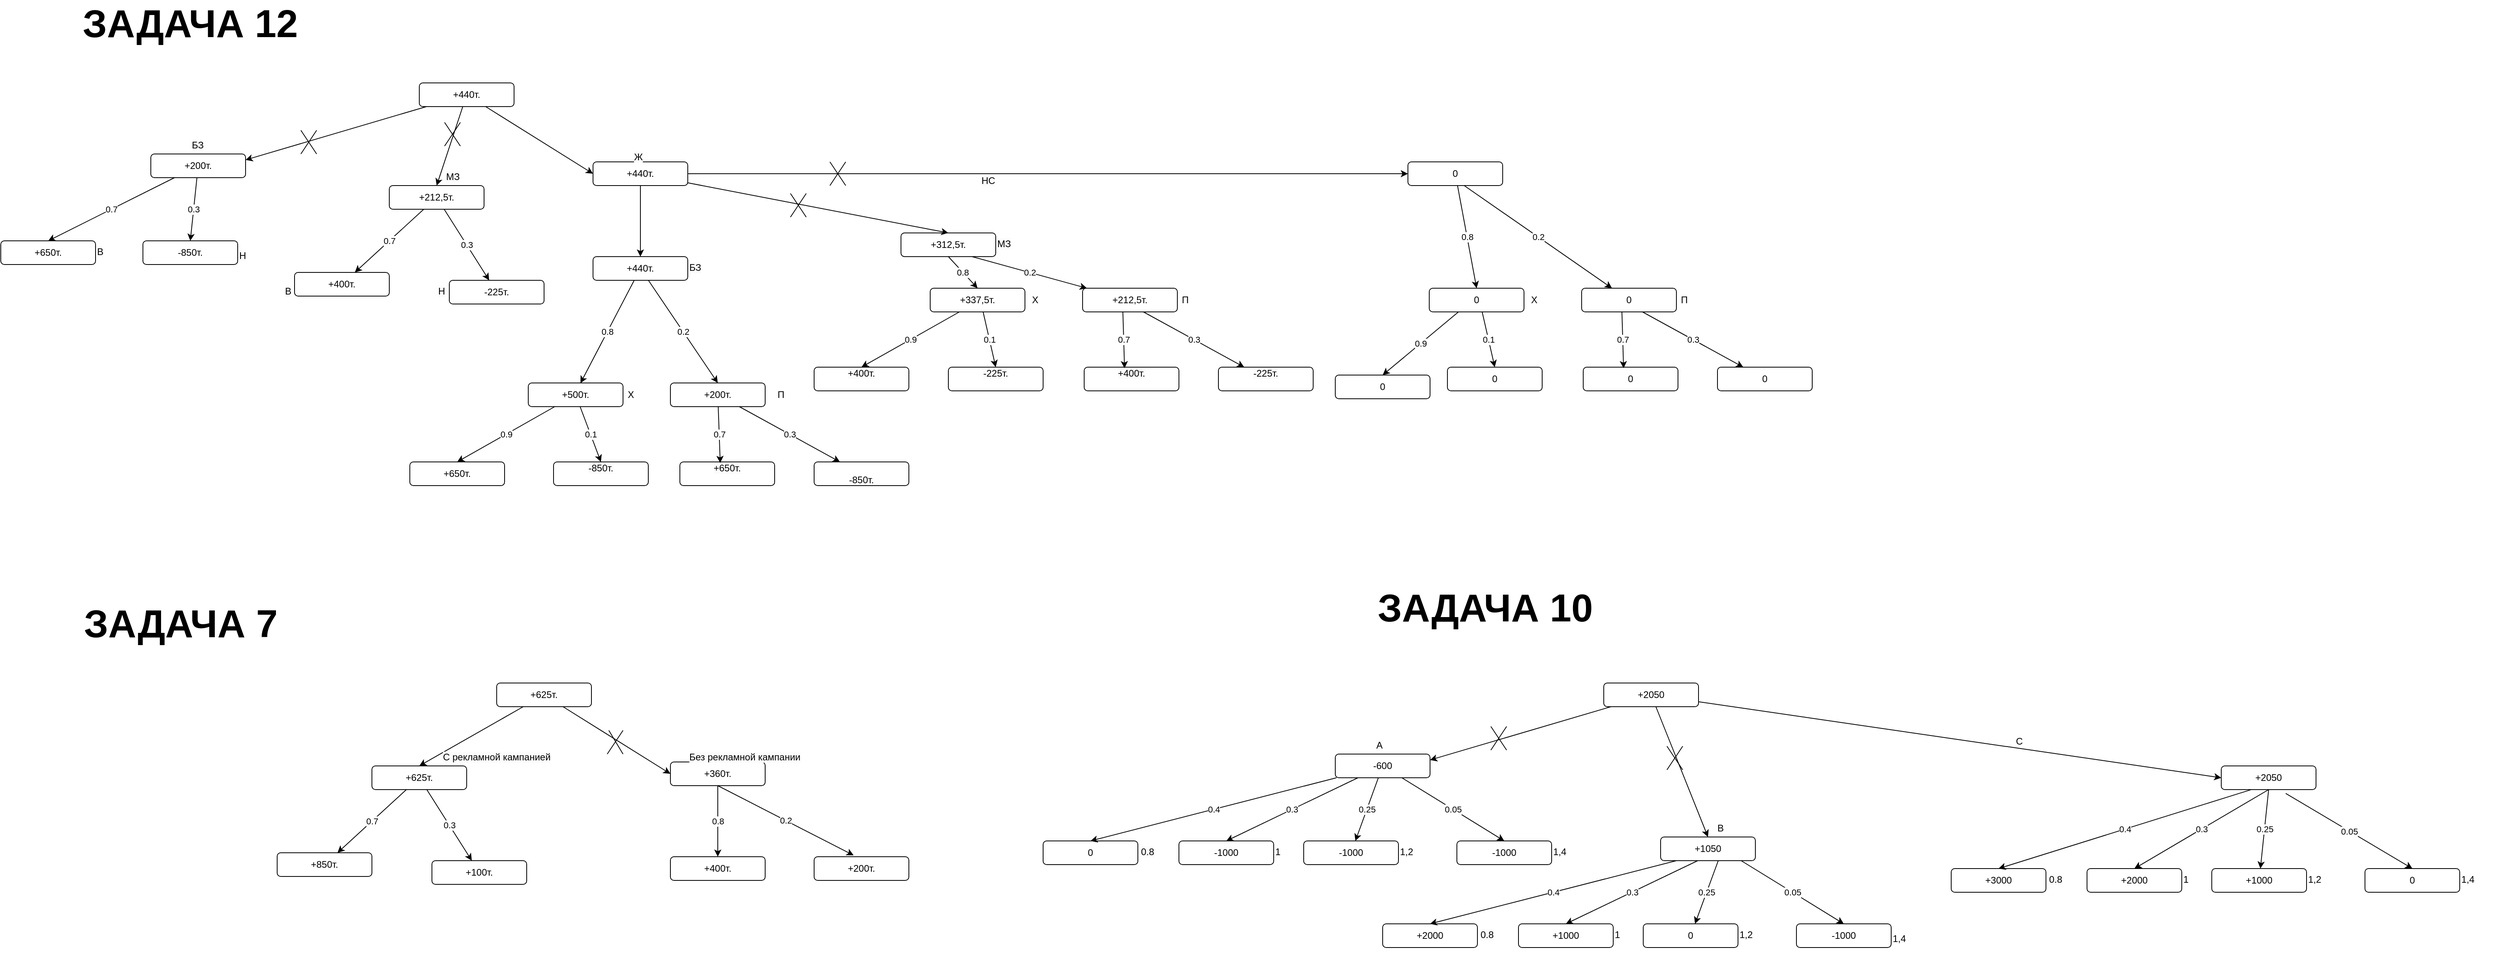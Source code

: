 <mxfile version="24.8.4">
  <diagram name="Страница — 1" id="iymKE9z70UXbI1R7crRA">
    <mxGraphModel dx="2705" dy="2181" grid="1" gridSize="10" guides="1" tooltips="1" connect="1" arrows="1" fold="1" page="1" pageScale="1" pageWidth="827" pageHeight="1169" math="0" shadow="0">
      <root>
        <mxCell id="0" />
        <mxCell id="1" parent="0" />
        <mxCell id="lTSrIKpxtuVZewpTDpz--14" style="rounded=0;orthogonalLoop=1;jettySize=auto;html=1;entryX=1;entryY=0.25;entryDx=0;entryDy=0;" edge="1" parent="1" source="lTSrIKpxtuVZewpTDpz--1" target="lTSrIKpxtuVZewpTDpz--6">
          <mxGeometry relative="1" as="geometry" />
        </mxCell>
        <mxCell id="lTSrIKpxtuVZewpTDpz--15" style="rounded=0;orthogonalLoop=1;jettySize=auto;html=1;entryX=0.5;entryY=0;entryDx=0;entryDy=0;" edge="1" parent="1" source="lTSrIKpxtuVZewpTDpz--1" target="lTSrIKpxtuVZewpTDpz--11">
          <mxGeometry relative="1" as="geometry" />
        </mxCell>
        <mxCell id="lTSrIKpxtuVZewpTDpz--16" style="rounded=0;orthogonalLoop=1;jettySize=auto;html=1;entryX=0;entryY=0.5;entryDx=0;entryDy=0;" edge="1" parent="1" source="lTSrIKpxtuVZewpTDpz--1" target="lTSrIKpxtuVZewpTDpz--10">
          <mxGeometry relative="1" as="geometry" />
        </mxCell>
        <mxCell id="lTSrIKpxtuVZewpTDpz--1" value="+440т." style="rounded=1;whiteSpace=wrap;html=1;" vertex="1" parent="1">
          <mxGeometry x="340" y="60" width="120" height="30" as="geometry" />
        </mxCell>
        <mxCell id="lTSrIKpxtuVZewpTDpz--4" value="+650т." style="rounded=1;whiteSpace=wrap;html=1;" vertex="1" parent="1">
          <mxGeometry x="-190" y="260" width="120" height="30" as="geometry" />
        </mxCell>
        <mxCell id="lTSrIKpxtuVZewpTDpz--5" value="+650т." style="rounded=1;whiteSpace=wrap;html=1;" vertex="1" parent="1">
          <mxGeometry x="328" y="540" width="120" height="30" as="geometry" />
        </mxCell>
        <mxCell id="lTSrIKpxtuVZewpTDpz--18" value="0.7" style="rounded=0;orthogonalLoop=1;jettySize=auto;html=1;entryX=0.5;entryY=0;entryDx=0;entryDy=0;" edge="1" parent="1" source="lTSrIKpxtuVZewpTDpz--6" target="lTSrIKpxtuVZewpTDpz--4">
          <mxGeometry relative="1" as="geometry" />
        </mxCell>
        <mxCell id="lTSrIKpxtuVZewpTDpz--20" value="0.3" style="rounded=0;orthogonalLoop=1;jettySize=auto;html=1;entryX=0.5;entryY=0;entryDx=0;entryDy=0;" edge="1" parent="1" source="lTSrIKpxtuVZewpTDpz--6" target="lTSrIKpxtuVZewpTDpz--21">
          <mxGeometry relative="1" as="geometry">
            <mxPoint x="120" y="250" as="targetPoint" />
          </mxGeometry>
        </mxCell>
        <mxCell id="lTSrIKpxtuVZewpTDpz--6" value="+200т." style="rounded=1;whiteSpace=wrap;html=1;" vertex="1" parent="1">
          <mxGeometry y="150" width="120" height="30" as="geometry" />
        </mxCell>
        <mxCell id="lTSrIKpxtuVZewpTDpz--7" value="+400т." style="rounded=1;whiteSpace=wrap;html=1;" vertex="1" parent="1">
          <mxGeometry x="182" y="300" width="120" height="30" as="geometry" />
        </mxCell>
        <mxCell id="lTSrIKpxtuVZewpTDpz--45" value="0.8" style="rounded=0;orthogonalLoop=1;jettySize=auto;html=1;entryX=0.5;entryY=0;entryDx=0;entryDy=0;exitX=0.5;exitY=1;exitDx=0;exitDy=0;" edge="1" parent="1" source="lTSrIKpxtuVZewpTDpz--8" target="lTSrIKpxtuVZewpTDpz--44">
          <mxGeometry relative="1" as="geometry" />
        </mxCell>
        <mxCell id="lTSrIKpxtuVZewpTDpz--46" value="0.2" style="rounded=0;orthogonalLoop=1;jettySize=auto;html=1;exitX=0.75;exitY=1;exitDx=0;exitDy=0;" edge="1" parent="1" source="lTSrIKpxtuVZewpTDpz--8" target="lTSrIKpxtuVZewpTDpz--43">
          <mxGeometry relative="1" as="geometry" />
        </mxCell>
        <mxCell id="lTSrIKpxtuVZewpTDpz--8" value="+312,5т." style="rounded=1;whiteSpace=wrap;html=1;" vertex="1" parent="1">
          <mxGeometry x="950" y="250" width="120" height="30" as="geometry" />
        </mxCell>
        <mxCell id="lTSrIKpxtuVZewpTDpz--9" value="0" style="rounded=1;whiteSpace=wrap;html=1;" vertex="1" parent="1">
          <mxGeometry x="1592" y="160" width="120" height="30" as="geometry" />
        </mxCell>
        <mxCell id="lTSrIKpxtuVZewpTDpz--25" style="rounded=0;orthogonalLoop=1;jettySize=auto;html=1;entryX=0.5;entryY=0;entryDx=0;entryDy=0;" edge="1" parent="1" source="lTSrIKpxtuVZewpTDpz--10" target="lTSrIKpxtuVZewpTDpz--12">
          <mxGeometry relative="1" as="geometry" />
        </mxCell>
        <mxCell id="lTSrIKpxtuVZewpTDpz--26" style="rounded=0;orthogonalLoop=1;jettySize=auto;html=1;entryX=0.5;entryY=0;entryDx=0;entryDy=0;" edge="1" parent="1" source="lTSrIKpxtuVZewpTDpz--10" target="lTSrIKpxtuVZewpTDpz--8">
          <mxGeometry relative="1" as="geometry" />
        </mxCell>
        <mxCell id="lTSrIKpxtuVZewpTDpz--51" style="rounded=0;orthogonalLoop=1;jettySize=auto;html=1;entryX=0;entryY=0.5;entryDx=0;entryDy=0;" edge="1" parent="1" source="lTSrIKpxtuVZewpTDpz--10" target="lTSrIKpxtuVZewpTDpz--9">
          <mxGeometry relative="1" as="geometry" />
        </mxCell>
        <mxCell id="lTSrIKpxtuVZewpTDpz--10" value="+440т." style="rounded=1;whiteSpace=wrap;html=1;" vertex="1" parent="1">
          <mxGeometry x="560" y="160" width="120" height="30" as="geometry" />
        </mxCell>
        <mxCell id="lTSrIKpxtuVZewpTDpz--22" value="0.7" style="rounded=0;orthogonalLoop=1;jettySize=auto;html=1;" edge="1" parent="1" source="lTSrIKpxtuVZewpTDpz--11" target="lTSrIKpxtuVZewpTDpz--7">
          <mxGeometry relative="1" as="geometry" />
        </mxCell>
        <mxCell id="lTSrIKpxtuVZewpTDpz--24" value="0.3" style="rounded=0;orthogonalLoop=1;jettySize=auto;html=1;" edge="1" parent="1" source="lTSrIKpxtuVZewpTDpz--11" target="lTSrIKpxtuVZewpTDpz--23">
          <mxGeometry relative="1" as="geometry" />
        </mxCell>
        <mxCell id="lTSrIKpxtuVZewpTDpz--11" value="+212,5т." style="rounded=1;whiteSpace=wrap;html=1;" vertex="1" parent="1">
          <mxGeometry x="302" y="190" width="120" height="30" as="geometry" />
        </mxCell>
        <mxCell id="lTSrIKpxtuVZewpTDpz--42" value="0.2" style="rounded=0;orthogonalLoop=1;jettySize=auto;html=1;entryX=0.5;entryY=0;entryDx=0;entryDy=0;" edge="1" parent="1" source="lTSrIKpxtuVZewpTDpz--12" target="lTSrIKpxtuVZewpTDpz--39">
          <mxGeometry relative="1" as="geometry" />
        </mxCell>
        <mxCell id="lTSrIKpxtuVZewpTDpz--12" value="+440т." style="rounded=1;whiteSpace=wrap;html=1;" vertex="1" parent="1">
          <mxGeometry x="560" y="280" width="120" height="30" as="geometry" />
        </mxCell>
        <mxCell id="lTSrIKpxtuVZewpTDpz--21" value="-850т." style="rounded=1;whiteSpace=wrap;html=1;" vertex="1" parent="1">
          <mxGeometry x="-10" y="260" width="120" height="30" as="geometry" />
        </mxCell>
        <mxCell id="lTSrIKpxtuVZewpTDpz--23" value="-225т." style="rounded=1;whiteSpace=wrap;html=1;" vertex="1" parent="1">
          <mxGeometry x="378" y="310" width="120" height="30" as="geometry" />
        </mxCell>
        <mxCell id="lTSrIKpxtuVZewpTDpz--28" value="&lt;span style=&quot;color: rgb(0, 0, 0); font-family: Helvetica; font-size: 12px; font-style: normal; font-variant-ligatures: normal; font-variant-caps: normal; font-weight: 400; letter-spacing: normal; orphans: 2; text-align: center; text-indent: 0px; text-transform: none; widows: 2; word-spacing: 0px; -webkit-text-stroke-width: 0px; white-space: normal; background-color: rgb(251, 251, 251); text-decoration-thickness: initial; text-decoration-style: initial; text-decoration-color: initial; display: inline !important; float: none;&quot;&gt;БЗ&lt;/span&gt;" style="text;whiteSpace=wrap;html=1;" vertex="1" parent="1">
          <mxGeometry x="680" y="280" width="50" height="30" as="geometry" />
        </mxCell>
        <mxCell id="lTSrIKpxtuVZewpTDpz--29" value="&lt;span style=&quot;color: rgb(0, 0, 0); font-family: Helvetica; font-size: 12px; font-style: normal; font-variant-ligatures: normal; font-variant-caps: normal; font-weight: 400; letter-spacing: normal; orphans: 2; text-align: center; text-indent: 0px; text-transform: none; widows: 2; word-spacing: 0px; -webkit-text-stroke-width: 0px; white-space: normal; background-color: rgb(251, 251, 251); text-decoration-thickness: initial; text-decoration-style: initial; text-decoration-color: initial; display: inline !important; float: none;&quot;&gt;МЗ&lt;/span&gt;" style="text;whiteSpace=wrap;html=1;" vertex="1" parent="1">
          <mxGeometry x="1070" y="250" width="50" height="40" as="geometry" />
        </mxCell>
        <mxCell id="lTSrIKpxtuVZewpTDpz--30" value="&lt;span style=&quot;color: rgb(0, 0, 0); font-family: Helvetica; font-size: 12px; font-style: normal; font-variant-ligatures: normal; font-variant-caps: normal; font-weight: 400; letter-spacing: normal; orphans: 2; text-align: center; text-indent: 0px; text-transform: none; widows: 2; word-spacing: 0px; -webkit-text-stroke-width: 0px; white-space: normal; background-color: rgb(251, 251, 251); text-decoration-thickness: initial; text-decoration-style: initial; text-decoration-color: initial; display: inline !important; float: none;&quot;&gt;НС&lt;/span&gt;" style="text;whiteSpace=wrap;html=1;" vertex="1" parent="1">
          <mxGeometry x="1050" y="170" width="50" height="40" as="geometry" />
        </mxCell>
        <mxCell id="lTSrIKpxtuVZewpTDpz--31" value="&lt;span style=&quot;color: rgb(0, 0, 0); font-family: Helvetica; font-size: 12px; font-style: normal; font-variant-ligatures: normal; font-variant-caps: normal; font-weight: 400; letter-spacing: normal; orphans: 2; text-align: center; text-indent: 0px; text-transform: none; widows: 2; word-spacing: 0px; -webkit-text-stroke-width: 0px; white-space: normal; background-color: rgb(251, 251, 251); text-decoration-thickness: initial; text-decoration-style: initial; text-decoration-color: initial; display: inline !important; float: none;&quot;&gt;Ж&lt;/span&gt;" style="text;whiteSpace=wrap;html=1;" vertex="1" parent="1">
          <mxGeometry x="610" y="140" width="40" height="20" as="geometry" />
        </mxCell>
        <mxCell id="lTSrIKpxtuVZewpTDpz--32" value="&lt;span style=&quot;color: rgb(0, 0, 0); font-family: Helvetica; font-size: 12px; font-style: normal; font-variant-ligatures: normal; font-variant-caps: normal; font-weight: 400; letter-spacing: normal; orphans: 2; text-align: center; text-indent: 0px; text-transform: none; widows: 2; word-spacing: 0px; -webkit-text-stroke-width: 0px; white-space: normal; background-color: rgb(251, 251, 251); text-decoration-thickness: initial; text-decoration-style: initial; text-decoration-color: initial; display: inline !important; float: none;&quot;&gt;МЗ&lt;/span&gt;" style="text;whiteSpace=wrap;html=1;" vertex="1" parent="1">
          <mxGeometry x="372" y="165" width="50" height="25" as="geometry" />
        </mxCell>
        <mxCell id="lTSrIKpxtuVZewpTDpz--33" value="&lt;span style=&quot;color: rgb(0, 0, 0); font-family: Helvetica; font-size: 12px; font-style: normal; font-variant-ligatures: normal; font-variant-caps: normal; font-weight: 400; letter-spacing: normal; orphans: 2; text-align: center; text-indent: 0px; text-transform: none; widows: 2; word-spacing: 0px; -webkit-text-stroke-width: 0px; white-space: normal; background-color: rgb(251, 251, 251); text-decoration-thickness: initial; text-decoration-style: initial; text-decoration-color: initial; display: inline !important; float: none;&quot;&gt;БЗ&lt;/span&gt;" style="text;whiteSpace=wrap;html=1;" vertex="1" parent="1">
          <mxGeometry x="50" y="125" width="50" height="25" as="geometry" />
        </mxCell>
        <mxCell id="lTSrIKpxtuVZewpTDpz--34" value="&lt;span style=&quot;color: rgb(0, 0, 0); font-family: Helvetica; font-size: 12px; font-style: normal; font-variant-ligatures: normal; font-variant-caps: normal; font-weight: 400; letter-spacing: normal; orphans: 2; text-align: center; text-indent: 0px; text-transform: none; widows: 2; word-spacing: 0px; -webkit-text-stroke-width: 0px; white-space: normal; background-color: rgb(251, 251, 251); text-decoration-thickness: initial; text-decoration-style: initial; text-decoration-color: initial; display: inline !important; float: none;&quot;&gt;В&lt;/span&gt;" style="text;whiteSpace=wrap;html=1;" vertex="1" parent="1">
          <mxGeometry x="-70" y="260" width="40" height="40" as="geometry" />
        </mxCell>
        <mxCell id="lTSrIKpxtuVZewpTDpz--35" value="&lt;span style=&quot;color: rgb(0, 0, 0); font-family: Helvetica; font-size: 12px; font-style: normal; font-variant-ligatures: normal; font-variant-caps: normal; font-weight: 400; letter-spacing: normal; orphans: 2; text-align: center; text-indent: 0px; text-transform: none; widows: 2; word-spacing: 0px; -webkit-text-stroke-width: 0px; white-space: normal; background-color: rgb(251, 251, 251); text-decoration-thickness: initial; text-decoration-style: initial; text-decoration-color: initial; display: inline !important; float: none;&quot;&gt;Н&lt;/span&gt;" style="text;whiteSpace=wrap;html=1;" vertex="1" parent="1">
          <mxGeometry x="110" y="265" width="40" height="30" as="geometry" />
        </mxCell>
        <mxCell id="lTSrIKpxtuVZewpTDpz--36" value="&lt;span style=&quot;color: rgb(0, 0, 0); font-family: Helvetica; font-size: 12px; font-style: normal; font-variant-ligatures: normal; font-variant-caps: normal; font-weight: 400; letter-spacing: normal; orphans: 2; text-align: center; text-indent: 0px; text-transform: none; widows: 2; word-spacing: 0px; -webkit-text-stroke-width: 0px; white-space: normal; background-color: rgb(251, 251, 251); text-decoration-thickness: initial; text-decoration-style: initial; text-decoration-color: initial; display: inline !important; float: none;&quot;&gt;В&lt;/span&gt;" style="text;whiteSpace=wrap;html=1;" vertex="1" parent="1">
          <mxGeometry x="168" y="310" width="40" height="40" as="geometry" />
        </mxCell>
        <mxCell id="lTSrIKpxtuVZewpTDpz--37" value="&lt;span style=&quot;color: rgb(0, 0, 0); font-family: Helvetica; font-size: 12px; font-style: normal; font-variant-ligatures: normal; font-variant-caps: normal; font-weight: 400; letter-spacing: normal; orphans: 2; text-align: center; text-indent: 0px; text-transform: none; widows: 2; word-spacing: 0px; -webkit-text-stroke-width: 0px; white-space: normal; background-color: rgb(251, 251, 251); text-decoration-thickness: initial; text-decoration-style: initial; text-decoration-color: initial; display: inline !important; float: none;&quot;&gt;Н&lt;/span&gt;" style="text;whiteSpace=wrap;html=1;" vertex="1" parent="1">
          <mxGeometry x="362" y="310" width="40" height="40" as="geometry" />
        </mxCell>
        <mxCell id="lTSrIKpxtuVZewpTDpz--56" value="0.3" style="rounded=0;orthogonalLoop=1;jettySize=auto;html=1;" edge="1" parent="1" source="lTSrIKpxtuVZewpTDpz--39" target="lTSrIKpxtuVZewpTDpz--54">
          <mxGeometry relative="1" as="geometry" />
        </mxCell>
        <mxCell id="lTSrIKpxtuVZewpTDpz--39" value="+200т." style="rounded=1;whiteSpace=wrap;html=1;" vertex="1" parent="1">
          <mxGeometry x="658" y="440" width="120" height="30" as="geometry" />
        </mxCell>
        <mxCell id="lTSrIKpxtuVZewpTDpz--57" value="0.1" style="rounded=0;orthogonalLoop=1;jettySize=auto;html=1;entryX=0.5;entryY=0;entryDx=0;entryDy=0;" edge="1" parent="1" source="lTSrIKpxtuVZewpTDpz--40" target="lTSrIKpxtuVZewpTDpz--52">
          <mxGeometry relative="1" as="geometry" />
        </mxCell>
        <mxCell id="lTSrIKpxtuVZewpTDpz--58" value="0.9" style="rounded=0;orthogonalLoop=1;jettySize=auto;html=1;entryX=0.5;entryY=0;entryDx=0;entryDy=0;" edge="1" parent="1" source="lTSrIKpxtuVZewpTDpz--40" target="lTSrIKpxtuVZewpTDpz--5">
          <mxGeometry relative="1" as="geometry" />
        </mxCell>
        <mxCell id="lTSrIKpxtuVZewpTDpz--40" value="+500т." style="rounded=1;whiteSpace=wrap;html=1;" vertex="1" parent="1">
          <mxGeometry x="478" y="440" width="120" height="30" as="geometry" />
        </mxCell>
        <mxCell id="lTSrIKpxtuVZewpTDpz--41" value="0.8" style="rounded=0;orthogonalLoop=1;jettySize=auto;html=1;entryX=0.551;entryY=0.008;entryDx=0;entryDy=0;entryPerimeter=0;" edge="1" parent="1" source="lTSrIKpxtuVZewpTDpz--12" target="lTSrIKpxtuVZewpTDpz--40">
          <mxGeometry relative="1" as="geometry" />
        </mxCell>
        <mxCell id="lTSrIKpxtuVZewpTDpz--43" value="+212,5т." style="rounded=1;whiteSpace=wrap;html=1;" vertex="1" parent="1">
          <mxGeometry x="1180" y="320" width="120" height="30" as="geometry" />
        </mxCell>
        <mxCell id="lTSrIKpxtuVZewpTDpz--44" value="+337,5т." style="rounded=1;whiteSpace=wrap;html=1;" vertex="1" parent="1">
          <mxGeometry x="987" y="320" width="120" height="30" as="geometry" />
        </mxCell>
        <mxCell id="lTSrIKpxtuVZewpTDpz--47" value="П" style="text;html=1;align=center;verticalAlign=middle;whiteSpace=wrap;rounded=0;" vertex="1" parent="1">
          <mxGeometry x="768" y="440" width="60" height="30" as="geometry" />
        </mxCell>
        <mxCell id="lTSrIKpxtuVZewpTDpz--48" value="Х" style="text;html=1;align=center;verticalAlign=middle;whiteSpace=wrap;rounded=0;" vertex="1" parent="1">
          <mxGeometry x="578" y="440" width="60" height="30" as="geometry" />
        </mxCell>
        <mxCell id="lTSrIKpxtuVZewpTDpz--49" value="П" style="text;html=1;align=center;verticalAlign=middle;whiteSpace=wrap;rounded=0;" vertex="1" parent="1">
          <mxGeometry x="1280" y="320" width="60" height="30" as="geometry" />
        </mxCell>
        <mxCell id="lTSrIKpxtuVZewpTDpz--50" value="Х" style="text;html=1;align=center;verticalAlign=middle;whiteSpace=wrap;rounded=0;" vertex="1" parent="1">
          <mxGeometry x="1090" y="320" width="60" height="30" as="geometry" />
        </mxCell>
        <mxCell id="lTSrIKpxtuVZewpTDpz--52" value="&#xa;&lt;span style=&quot;color: rgb(0, 0, 0); font-family: Helvetica; font-size: 12px; font-style: normal; font-variant-ligatures: normal; font-variant-caps: normal; font-weight: 400; letter-spacing: normal; orphans: 2; text-align: center; text-indent: 0px; text-transform: none; widows: 2; word-spacing: 0px; -webkit-text-stroke-width: 0px; white-space: normal; background-color: rgb(251, 251, 251); text-decoration-thickness: initial; text-decoration-style: initial; text-decoration-color: initial; display: inline !important; float: none;&quot;&gt;-850т.&lt;/span&gt;&#xa;&#xa;" style="rounded=1;whiteSpace=wrap;html=1;" vertex="1" parent="1">
          <mxGeometry x="510" y="540" width="120" height="30" as="geometry" />
        </mxCell>
        <mxCell id="lTSrIKpxtuVZewpTDpz--53" value="&#xa;&lt;span style=&quot;color: rgb(0, 0, 0); font-family: Helvetica; font-size: 12px; font-style: normal; font-variant-ligatures: normal; font-variant-caps: normal; font-weight: 400; letter-spacing: normal; orphans: 2; text-align: center; text-indent: 0px; text-transform: none; widows: 2; word-spacing: 0px; -webkit-text-stroke-width: 0px; white-space: normal; background-color: rgb(251, 251, 251); text-decoration-thickness: initial; text-decoration-style: initial; text-decoration-color: initial; display: inline !important; float: none;&quot;&gt;+650т.&lt;/span&gt;&#xa;&#xa;" style="rounded=1;whiteSpace=wrap;html=1;" vertex="1" parent="1">
          <mxGeometry x="670" y="540" width="120" height="30" as="geometry" />
        </mxCell>
        <mxCell id="lTSrIKpxtuVZewpTDpz--54" value="&lt;br&gt;-850т." style="rounded=1;whiteSpace=wrap;html=1;" vertex="1" parent="1">
          <mxGeometry x="840" y="540" width="120" height="30" as="geometry" />
        </mxCell>
        <mxCell id="lTSrIKpxtuVZewpTDpz--55" value="0.7" style="rounded=0;orthogonalLoop=1;jettySize=auto;html=1;entryX=0.426;entryY=0.045;entryDx=0;entryDy=0;entryPerimeter=0;" edge="1" parent="1" source="lTSrIKpxtuVZewpTDpz--39" target="lTSrIKpxtuVZewpTDpz--53">
          <mxGeometry relative="1" as="geometry" />
        </mxCell>
        <mxCell id="lTSrIKpxtuVZewpTDpz--60" value="&#xa;&lt;span style=&quot;color: rgb(0, 0, 0); font-family: Helvetica; font-size: 12px; font-style: normal; font-variant-ligatures: normal; font-variant-caps: normal; font-weight: 400; letter-spacing: normal; orphans: 2; text-align: center; text-indent: 0px; text-transform: none; widows: 2; word-spacing: 0px; -webkit-text-stroke-width: 0px; white-space: normal; background-color: rgb(251, 251, 251); text-decoration-thickness: initial; text-decoration-style: initial; text-decoration-color: initial; display: inline !important; float: none;&quot;&gt;+400т.&lt;/span&gt;&#xa;&#xa;" style="rounded=1;whiteSpace=wrap;html=1;" vertex="1" parent="1">
          <mxGeometry x="840" y="420" width="120" height="30" as="geometry" />
        </mxCell>
        <mxCell id="lTSrIKpxtuVZewpTDpz--61" value="0.3" style="rounded=0;orthogonalLoop=1;jettySize=auto;html=1;" edge="1" parent="1" target="lTSrIKpxtuVZewpTDpz--66">
          <mxGeometry relative="1" as="geometry">
            <mxPoint x="1257" y="350" as="sourcePoint" />
          </mxGeometry>
        </mxCell>
        <mxCell id="lTSrIKpxtuVZewpTDpz--62" value="0.1" style="rounded=0;orthogonalLoop=1;jettySize=auto;html=1;entryX=0.5;entryY=0;entryDx=0;entryDy=0;" edge="1" parent="1" target="lTSrIKpxtuVZewpTDpz--64">
          <mxGeometry relative="1" as="geometry">
            <mxPoint x="1054" y="350" as="sourcePoint" />
          </mxGeometry>
        </mxCell>
        <mxCell id="lTSrIKpxtuVZewpTDpz--63" value="0.9" style="rounded=0;orthogonalLoop=1;jettySize=auto;html=1;entryX=0.5;entryY=0;entryDx=0;entryDy=0;" edge="1" parent="1" target="lTSrIKpxtuVZewpTDpz--60">
          <mxGeometry relative="1" as="geometry">
            <mxPoint x="1024" y="350" as="sourcePoint" />
          </mxGeometry>
        </mxCell>
        <mxCell id="lTSrIKpxtuVZewpTDpz--64" value="&#xa;&lt;span style=&quot;color: rgb(0, 0, 0); font-family: Helvetica; font-size: 12px; font-style: normal; font-variant-ligatures: normal; font-variant-caps: normal; font-weight: 400; letter-spacing: normal; orphans: 2; text-align: center; text-indent: 0px; text-transform: none; widows: 2; word-spacing: 0px; -webkit-text-stroke-width: 0px; white-space: normal; background-color: rgb(251, 251, 251); text-decoration-thickness: initial; text-decoration-style: initial; text-decoration-color: initial; display: inline !important; float: none;&quot;&gt;-225т.&lt;/span&gt;&#xa;&#xa;" style="rounded=1;whiteSpace=wrap;html=1;" vertex="1" parent="1">
          <mxGeometry x="1010" y="420" width="120" height="30" as="geometry" />
        </mxCell>
        <mxCell id="lTSrIKpxtuVZewpTDpz--65" value="&#xa;&lt;span style=&quot;color: rgb(0, 0, 0); font-family: Helvetica; font-size: 12px; font-style: normal; font-variant-ligatures: normal; font-variant-caps: normal; font-weight: 400; letter-spacing: normal; orphans: 2; text-align: center; text-indent: 0px; text-transform: none; widows: 2; word-spacing: 0px; -webkit-text-stroke-width: 0px; white-space: normal; background-color: rgb(251, 251, 251); text-decoration-thickness: initial; text-decoration-style: initial; text-decoration-color: initial; display: inline !important; float: none;&quot;&gt;+400т.&lt;/span&gt;&#xa;&#xa;" style="rounded=1;whiteSpace=wrap;html=1;" vertex="1" parent="1">
          <mxGeometry x="1182" y="420" width="120" height="30" as="geometry" />
        </mxCell>
        <mxCell id="lTSrIKpxtuVZewpTDpz--66" value="&#xa;&lt;span style=&quot;color: rgb(0, 0, 0); font-family: Helvetica; font-size: 12px; font-style: normal; font-variant-ligatures: normal; font-variant-caps: normal; font-weight: 400; letter-spacing: normal; orphans: 2; text-align: center; text-indent: 0px; text-transform: none; widows: 2; word-spacing: 0px; -webkit-text-stroke-width: 0px; white-space: normal; background-color: rgb(251, 251, 251); text-decoration-thickness: initial; text-decoration-style: initial; text-decoration-color: initial; display: inline !important; float: none;&quot;&gt;-225т.&lt;/span&gt;&#xa;&#xa;" style="rounded=1;whiteSpace=wrap;html=1;" vertex="1" parent="1">
          <mxGeometry x="1352" y="420" width="120" height="30" as="geometry" />
        </mxCell>
        <mxCell id="lTSrIKpxtuVZewpTDpz--67" value="0.7" style="rounded=0;orthogonalLoop=1;jettySize=auto;html=1;entryX=0.426;entryY=0.045;entryDx=0;entryDy=0;entryPerimeter=0;" edge="1" parent="1" target="lTSrIKpxtuVZewpTDpz--65">
          <mxGeometry relative="1" as="geometry">
            <mxPoint x="1231" y="350" as="sourcePoint" />
          </mxGeometry>
        </mxCell>
        <mxCell id="lTSrIKpxtuVZewpTDpz--68" value="0.8" style="rounded=0;orthogonalLoop=1;jettySize=auto;html=1;entryX=0.5;entryY=0;entryDx=0;entryDy=0;" edge="1" parent="1" target="lTSrIKpxtuVZewpTDpz--71" source="lTSrIKpxtuVZewpTDpz--9">
          <mxGeometry relative="1" as="geometry">
            <mxPoint x="1642" y="280" as="sourcePoint" />
          </mxGeometry>
        </mxCell>
        <mxCell id="lTSrIKpxtuVZewpTDpz--69" value="0.2" style="rounded=0;orthogonalLoop=1;jettySize=auto;html=1;exitX=0.595;exitY=1.005;exitDx=0;exitDy=0;exitPerimeter=0;" edge="1" parent="1" target="lTSrIKpxtuVZewpTDpz--70" source="lTSrIKpxtuVZewpTDpz--9">
          <mxGeometry relative="1" as="geometry">
            <mxPoint x="1672" y="280" as="sourcePoint" />
          </mxGeometry>
        </mxCell>
        <mxCell id="lTSrIKpxtuVZewpTDpz--70" value="0" style="rounded=1;whiteSpace=wrap;html=1;" vertex="1" parent="1">
          <mxGeometry x="1812" y="320" width="120" height="30" as="geometry" />
        </mxCell>
        <mxCell id="lTSrIKpxtuVZewpTDpz--71" value="0" style="rounded=1;whiteSpace=wrap;html=1;" vertex="1" parent="1">
          <mxGeometry x="1619" y="320" width="120" height="30" as="geometry" />
        </mxCell>
        <mxCell id="lTSrIKpxtuVZewpTDpz--72" value="П" style="text;html=1;align=center;verticalAlign=middle;whiteSpace=wrap;rounded=0;" vertex="1" parent="1">
          <mxGeometry x="1912" y="320" width="60" height="30" as="geometry" />
        </mxCell>
        <mxCell id="lTSrIKpxtuVZewpTDpz--73" value="Х" style="text;html=1;align=center;verticalAlign=middle;whiteSpace=wrap;rounded=0;" vertex="1" parent="1">
          <mxGeometry x="1722" y="320" width="60" height="30" as="geometry" />
        </mxCell>
        <mxCell id="lTSrIKpxtuVZewpTDpz--74" value="0" style="rounded=1;whiteSpace=wrap;html=1;" vertex="1" parent="1">
          <mxGeometry x="1500" y="430" width="120" height="30" as="geometry" />
        </mxCell>
        <mxCell id="lTSrIKpxtuVZewpTDpz--75" value="0.3" style="rounded=0;orthogonalLoop=1;jettySize=auto;html=1;" edge="1" parent="1" target="lTSrIKpxtuVZewpTDpz--80">
          <mxGeometry relative="1" as="geometry">
            <mxPoint x="1889" y="350" as="sourcePoint" />
          </mxGeometry>
        </mxCell>
        <mxCell id="lTSrIKpxtuVZewpTDpz--76" value="0.1" style="rounded=0;orthogonalLoop=1;jettySize=auto;html=1;entryX=0.5;entryY=0;entryDx=0;entryDy=0;" edge="1" parent="1" target="lTSrIKpxtuVZewpTDpz--78">
          <mxGeometry relative="1" as="geometry">
            <mxPoint x="1686" y="350" as="sourcePoint" />
          </mxGeometry>
        </mxCell>
        <mxCell id="lTSrIKpxtuVZewpTDpz--77" value="0.9" style="rounded=0;orthogonalLoop=1;jettySize=auto;html=1;entryX=0.5;entryY=0;entryDx=0;entryDy=0;" edge="1" parent="1" target="lTSrIKpxtuVZewpTDpz--74">
          <mxGeometry relative="1" as="geometry">
            <mxPoint x="1656" y="350" as="sourcePoint" />
          </mxGeometry>
        </mxCell>
        <mxCell id="lTSrIKpxtuVZewpTDpz--78" value="0" style="rounded=1;whiteSpace=wrap;html=1;" vertex="1" parent="1">
          <mxGeometry x="1642" y="420" width="120" height="30" as="geometry" />
        </mxCell>
        <mxCell id="lTSrIKpxtuVZewpTDpz--79" value="0" style="rounded=1;whiteSpace=wrap;html=1;" vertex="1" parent="1">
          <mxGeometry x="1814" y="420" width="120" height="30" as="geometry" />
        </mxCell>
        <mxCell id="lTSrIKpxtuVZewpTDpz--80" value="0" style="rounded=1;whiteSpace=wrap;html=1;" vertex="1" parent="1">
          <mxGeometry x="1984" y="420" width="120" height="30" as="geometry" />
        </mxCell>
        <mxCell id="lTSrIKpxtuVZewpTDpz--81" value="0.7" style="rounded=0;orthogonalLoop=1;jettySize=auto;html=1;entryX=0.426;entryY=0.045;entryDx=0;entryDy=0;entryPerimeter=0;" edge="1" parent="1" target="lTSrIKpxtuVZewpTDpz--79">
          <mxGeometry relative="1" as="geometry">
            <mxPoint x="1863" y="350" as="sourcePoint" />
          </mxGeometry>
        </mxCell>
        <mxCell id="lTSrIKpxtuVZewpTDpz--83" value="" style="endArrow=none;html=1;rounded=0;" edge="1" parent="1">
          <mxGeometry width="50" height="50" relative="1" as="geometry">
            <mxPoint x="810" y="230" as="sourcePoint" />
            <mxPoint x="830" y="200" as="targetPoint" />
          </mxGeometry>
        </mxCell>
        <mxCell id="lTSrIKpxtuVZewpTDpz--84" value="" style="endArrow=none;html=1;rounded=0;" edge="1" parent="1">
          <mxGeometry width="50" height="50" relative="1" as="geometry">
            <mxPoint x="810" y="200" as="sourcePoint" />
            <mxPoint x="830" y="230" as="targetPoint" />
          </mxGeometry>
        </mxCell>
        <mxCell id="lTSrIKpxtuVZewpTDpz--85" value="" style="endArrow=none;html=1;rounded=0;" edge="1" parent="1">
          <mxGeometry width="50" height="50" relative="1" as="geometry">
            <mxPoint x="860" y="190" as="sourcePoint" />
            <mxPoint x="880" y="160" as="targetPoint" />
          </mxGeometry>
        </mxCell>
        <mxCell id="lTSrIKpxtuVZewpTDpz--86" value="" style="endArrow=none;html=1;rounded=0;" edge="1" parent="1">
          <mxGeometry width="50" height="50" relative="1" as="geometry">
            <mxPoint x="860" y="160" as="sourcePoint" />
            <mxPoint x="880" y="190" as="targetPoint" />
          </mxGeometry>
        </mxCell>
        <mxCell id="lTSrIKpxtuVZewpTDpz--87" value="" style="endArrow=none;html=1;rounded=0;" edge="1" parent="1">
          <mxGeometry width="50" height="50" relative="1" as="geometry">
            <mxPoint x="372" y="140" as="sourcePoint" />
            <mxPoint x="392" y="110" as="targetPoint" />
          </mxGeometry>
        </mxCell>
        <mxCell id="lTSrIKpxtuVZewpTDpz--88" value="" style="endArrow=none;html=1;rounded=0;" edge="1" parent="1">
          <mxGeometry width="50" height="50" relative="1" as="geometry">
            <mxPoint x="372" y="110" as="sourcePoint" />
            <mxPoint x="392" y="140" as="targetPoint" />
          </mxGeometry>
        </mxCell>
        <mxCell id="lTSrIKpxtuVZewpTDpz--89" value="" style="endArrow=none;html=1;rounded=0;" edge="1" parent="1">
          <mxGeometry width="50" height="50" relative="1" as="geometry">
            <mxPoint x="190" y="150" as="sourcePoint" />
            <mxPoint x="210" y="120" as="targetPoint" />
          </mxGeometry>
        </mxCell>
        <mxCell id="lTSrIKpxtuVZewpTDpz--90" value="" style="endArrow=none;html=1;rounded=0;" edge="1" parent="1">
          <mxGeometry width="50" height="50" relative="1" as="geometry">
            <mxPoint x="190" y="120" as="sourcePoint" />
            <mxPoint x="210" y="150" as="targetPoint" />
          </mxGeometry>
        </mxCell>
        <mxCell id="lTSrIKpxtuVZewpTDpz--91" value="&lt;b&gt;&lt;font style=&quot;font-size: 49px;&quot;&gt;ЗАДАЧА 12&lt;/font&gt;&lt;/b&gt;" style="text;html=1;align=center;verticalAlign=middle;whiteSpace=wrap;rounded=0;" vertex="1" parent="1">
          <mxGeometry x="-110" y="-30" width="320" height="30" as="geometry" />
        </mxCell>
        <mxCell id="lTSrIKpxtuVZewpTDpz--93" value="&lt;b&gt;&lt;font style=&quot;font-size: 49px;&quot;&gt;ЗАДАЧА 7&lt;/font&gt;&lt;/b&gt;" style="text;html=1;align=center;verticalAlign=middle;whiteSpace=wrap;rounded=0;" vertex="1" parent="1">
          <mxGeometry x="-132" y="730" width="340" height="30" as="geometry" />
        </mxCell>
        <mxCell id="lTSrIKpxtuVZewpTDpz--95" style="rounded=0;orthogonalLoop=1;jettySize=auto;html=1;entryX=0.5;entryY=0;entryDx=0;entryDy=0;" edge="1" parent="1" source="lTSrIKpxtuVZewpTDpz--97" target="lTSrIKpxtuVZewpTDpz--107">
          <mxGeometry relative="1" as="geometry" />
        </mxCell>
        <mxCell id="lTSrIKpxtuVZewpTDpz--96" style="rounded=0;orthogonalLoop=1;jettySize=auto;html=1;entryX=0;entryY=0.5;entryDx=0;entryDy=0;" edge="1" parent="1" source="lTSrIKpxtuVZewpTDpz--97" target="lTSrIKpxtuVZewpTDpz--104">
          <mxGeometry relative="1" as="geometry" />
        </mxCell>
        <mxCell id="lTSrIKpxtuVZewpTDpz--97" value="+625т." style="rounded=1;whiteSpace=wrap;html=1;" vertex="1" parent="1">
          <mxGeometry x="438" y="820" width="120" height="30" as="geometry" />
        </mxCell>
        <mxCell id="lTSrIKpxtuVZewpTDpz--102" value="+850т." style="rounded=1;whiteSpace=wrap;html=1;" vertex="1" parent="1">
          <mxGeometry x="160" y="1035" width="120" height="30" as="geometry" />
        </mxCell>
        <mxCell id="lTSrIKpxtuVZewpTDpz--103" value="0.8" style="rounded=0;orthogonalLoop=1;jettySize=auto;html=1;entryX=0.5;entryY=0;entryDx=0;entryDy=0;" edge="1" parent="1" source="lTSrIKpxtuVZewpTDpz--104" target="lTSrIKpxtuVZewpTDpz--108">
          <mxGeometry relative="1" as="geometry" />
        </mxCell>
        <mxCell id="lTSrIKpxtuVZewpTDpz--104" value="+360т." style="rounded=1;whiteSpace=wrap;html=1;" vertex="1" parent="1">
          <mxGeometry x="658" y="920" width="120" height="30" as="geometry" />
        </mxCell>
        <mxCell id="lTSrIKpxtuVZewpTDpz--105" value="0.7" style="rounded=0;orthogonalLoop=1;jettySize=auto;html=1;" edge="1" parent="1" source="lTSrIKpxtuVZewpTDpz--107" target="lTSrIKpxtuVZewpTDpz--102">
          <mxGeometry relative="1" as="geometry" />
        </mxCell>
        <mxCell id="lTSrIKpxtuVZewpTDpz--106" value="0.3" style="rounded=0;orthogonalLoop=1;jettySize=auto;html=1;" edge="1" parent="1" source="lTSrIKpxtuVZewpTDpz--107" target="lTSrIKpxtuVZewpTDpz--110">
          <mxGeometry relative="1" as="geometry" />
        </mxCell>
        <mxCell id="lTSrIKpxtuVZewpTDpz--107" value="+625т." style="rounded=1;whiteSpace=wrap;html=1;" vertex="1" parent="1">
          <mxGeometry x="280" y="925" width="120" height="30" as="geometry" />
        </mxCell>
        <mxCell id="lTSrIKpxtuVZewpTDpz--108" value="+400т." style="rounded=1;whiteSpace=wrap;html=1;" vertex="1" parent="1">
          <mxGeometry x="658" y="1040" width="120" height="30" as="geometry" />
        </mxCell>
        <mxCell id="lTSrIKpxtuVZewpTDpz--110" value="+100т." style="rounded=1;whiteSpace=wrap;html=1;" vertex="1" parent="1">
          <mxGeometry x="356" y="1045" width="120" height="30" as="geometry" />
        </mxCell>
        <mxCell id="lTSrIKpxtuVZewpTDpz--112" value="&lt;span style=&quot;color: rgb(0, 0, 0); font-family: Helvetica; font-size: 12px; font-style: normal; font-variant-ligatures: normal; font-variant-caps: normal; font-weight: 400; letter-spacing: normal; orphans: 2; text-align: center; text-indent: 0px; text-transform: none; widows: 2; word-spacing: 0px; -webkit-text-stroke-width: 0px; white-space: normal; background-color: rgb(251, 251, 251); text-decoration-thickness: initial; text-decoration-style: initial; text-decoration-color: initial; display: inline !important; float: none;&quot;&gt;Без рекламной кампании&lt;/span&gt;" style="text;whiteSpace=wrap;html=1;" vertex="1" parent="1">
          <mxGeometry x="680" y="900" width="152" height="20" as="geometry" />
        </mxCell>
        <mxCell id="lTSrIKpxtuVZewpTDpz--113" value="&lt;span style=&quot;color: rgb(0, 0, 0); font-family: Helvetica; font-size: 12px; font-style: normal; font-variant-ligatures: normal; font-variant-caps: normal; font-weight: 400; letter-spacing: normal; orphans: 2; text-align: center; text-indent: 0px; text-transform: none; widows: 2; word-spacing: 0px; -webkit-text-stroke-width: 0px; white-space: normal; background-color: rgb(251, 251, 251); text-decoration-thickness: initial; text-decoration-style: initial; text-decoration-color: initial; display: inline !important; float: none;&quot;&gt;С рекламной кампанией&lt;/span&gt;" style="text;whiteSpace=wrap;html=1;" vertex="1" parent="1">
          <mxGeometry x="368" y="900" width="140" height="25" as="geometry" />
        </mxCell>
        <mxCell id="lTSrIKpxtuVZewpTDpz--121" value="" style="endArrow=none;html=1;rounded=0;" edge="1" parent="1">
          <mxGeometry width="50" height="50" relative="1" as="geometry">
            <mxPoint x="578" y="910" as="sourcePoint" />
            <mxPoint x="598" y="880" as="targetPoint" />
          </mxGeometry>
        </mxCell>
        <mxCell id="lTSrIKpxtuVZewpTDpz--122" value="" style="endArrow=none;html=1;rounded=0;" edge="1" parent="1">
          <mxGeometry width="50" height="50" relative="1" as="geometry">
            <mxPoint x="580" y="880" as="sourcePoint" />
            <mxPoint x="598" y="910" as="targetPoint" />
          </mxGeometry>
        </mxCell>
        <mxCell id="lTSrIKpxtuVZewpTDpz--123" value="+200т." style="rounded=1;whiteSpace=wrap;html=1;" vertex="1" parent="1">
          <mxGeometry x="840" y="1040" width="120" height="30" as="geometry" />
        </mxCell>
        <mxCell id="lTSrIKpxtuVZewpTDpz--124" value="0.2" style="rounded=0;orthogonalLoop=1;jettySize=auto;html=1;entryX=0.417;entryY=-0.058;entryDx=0;entryDy=0;entryPerimeter=0;exitX=0.5;exitY=1;exitDx=0;exitDy=0;" edge="1" parent="1" source="lTSrIKpxtuVZewpTDpz--104" target="lTSrIKpxtuVZewpTDpz--123">
          <mxGeometry relative="1" as="geometry">
            <mxPoint x="728" y="960" as="sourcePoint" />
            <mxPoint x="728" y="1050" as="targetPoint" />
          </mxGeometry>
        </mxCell>
        <mxCell id="lTSrIKpxtuVZewpTDpz--126" value="&lt;b&gt;&lt;font style=&quot;font-size: 49px;&quot;&gt;ЗАДАЧА 10&lt;/font&gt;&lt;/b&gt;" style="text;html=1;align=center;verticalAlign=middle;whiteSpace=wrap;rounded=0;" vertex="1" parent="1">
          <mxGeometry x="1520" y="710" width="340" height="30" as="geometry" />
        </mxCell>
        <mxCell id="lTSrIKpxtuVZewpTDpz--127" style="rounded=0;orthogonalLoop=1;jettySize=auto;html=1;entryX=1;entryY=0.25;entryDx=0;entryDy=0;" edge="1" parent="1" source="lTSrIKpxtuVZewpTDpz--130" target="lTSrIKpxtuVZewpTDpz--134">
          <mxGeometry relative="1" as="geometry" />
        </mxCell>
        <mxCell id="lTSrIKpxtuVZewpTDpz--128" style="rounded=0;orthogonalLoop=1;jettySize=auto;html=1;entryX=0.5;entryY=0;entryDx=0;entryDy=0;" edge="1" parent="1" source="lTSrIKpxtuVZewpTDpz--130" target="lTSrIKpxtuVZewpTDpz--140">
          <mxGeometry relative="1" as="geometry" />
        </mxCell>
        <mxCell id="lTSrIKpxtuVZewpTDpz--129" style="rounded=0;orthogonalLoop=1;jettySize=auto;html=1;entryX=0;entryY=0.5;entryDx=0;entryDy=0;" edge="1" parent="1" source="lTSrIKpxtuVZewpTDpz--130" target="lTSrIKpxtuVZewpTDpz--137">
          <mxGeometry relative="1" as="geometry" />
        </mxCell>
        <mxCell id="lTSrIKpxtuVZewpTDpz--130" value="+2050" style="rounded=1;whiteSpace=wrap;html=1;" vertex="1" parent="1">
          <mxGeometry x="1840" y="820" width="120" height="30" as="geometry" />
        </mxCell>
        <mxCell id="lTSrIKpxtuVZewpTDpz--131" value="0" style="rounded=1;whiteSpace=wrap;html=1;" vertex="1" parent="1">
          <mxGeometry x="1130" y="1020" width="120" height="30" as="geometry" />
        </mxCell>
        <mxCell id="lTSrIKpxtuVZewpTDpz--132" value="0.4" style="rounded=0;orthogonalLoop=1;jettySize=auto;html=1;entryX=0.5;entryY=0;entryDx=0;entryDy=0;" edge="1" parent="1" source="lTSrIKpxtuVZewpTDpz--134" target="lTSrIKpxtuVZewpTDpz--131">
          <mxGeometry relative="1" as="geometry" />
        </mxCell>
        <mxCell id="lTSrIKpxtuVZewpTDpz--133" value="0.3" style="rounded=0;orthogonalLoop=1;jettySize=auto;html=1;entryX=0.5;entryY=0;entryDx=0;entryDy=0;" edge="1" parent="1" source="lTSrIKpxtuVZewpTDpz--134" target="lTSrIKpxtuVZewpTDpz--142">
          <mxGeometry relative="1" as="geometry">
            <mxPoint x="1620" y="1010" as="targetPoint" />
          </mxGeometry>
        </mxCell>
        <mxCell id="lTSrIKpxtuVZewpTDpz--158" value="0.25" style="rounded=0;orthogonalLoop=1;jettySize=auto;html=1;" edge="1" parent="1" source="lTSrIKpxtuVZewpTDpz--134" target="lTSrIKpxtuVZewpTDpz--156">
          <mxGeometry relative="1" as="geometry" />
        </mxCell>
        <mxCell id="lTSrIKpxtuVZewpTDpz--159" value="0.05" style="rounded=0;orthogonalLoop=1;jettySize=auto;html=1;entryX=0.5;entryY=0;entryDx=0;entryDy=0;" edge="1" parent="1" source="lTSrIKpxtuVZewpTDpz--134" target="lTSrIKpxtuVZewpTDpz--157">
          <mxGeometry relative="1" as="geometry" />
        </mxCell>
        <mxCell id="lTSrIKpxtuVZewpTDpz--134" value="-600" style="rounded=1;whiteSpace=wrap;html=1;" vertex="1" parent="1">
          <mxGeometry x="1500" y="910" width="120" height="30" as="geometry" />
        </mxCell>
        <mxCell id="lTSrIKpxtuVZewpTDpz--137" value="+2050" style="rounded=1;whiteSpace=wrap;html=1;" vertex="1" parent="1">
          <mxGeometry x="2622" y="925" width="120" height="30" as="geometry" />
        </mxCell>
        <mxCell id="lTSrIKpxtuVZewpTDpz--140" value="+1050" style="rounded=1;whiteSpace=wrap;html=1;" vertex="1" parent="1">
          <mxGeometry x="1912" y="1015" width="120" height="30" as="geometry" />
        </mxCell>
        <mxCell id="lTSrIKpxtuVZewpTDpz--142" value="-1000" style="rounded=1;whiteSpace=wrap;html=1;" vertex="1" parent="1">
          <mxGeometry x="1302" y="1020" width="120" height="30" as="geometry" />
        </mxCell>
        <mxCell id="lTSrIKpxtuVZewpTDpz--144" value="&lt;span style=&quot;color: rgb(0, 0, 0); font-family: Helvetica; font-size: 12px; font-style: normal; font-variant-ligatures: normal; font-variant-caps: normal; font-weight: 400; letter-spacing: normal; orphans: 2; text-align: center; text-indent: 0px; text-transform: none; widows: 2; word-spacing: 0px; -webkit-text-stroke-width: 0px; white-space: normal; background-color: rgb(251, 251, 251); text-decoration-thickness: initial; text-decoration-style: initial; text-decoration-color: initial; display: inline !important; float: none;&quot;&gt;0.8&lt;/span&gt;&lt;div&gt;&lt;span style=&quot;color: rgb(0, 0, 0); font-family: Helvetica; font-size: 12px; font-style: normal; font-variant-ligatures: normal; font-variant-caps: normal; font-weight: 400; letter-spacing: normal; orphans: 2; text-align: center; text-indent: 0px; text-transform: none; widows: 2; word-spacing: 0px; -webkit-text-stroke-width: 0px; white-space: normal; background-color: rgb(251, 251, 251); text-decoration-thickness: initial; text-decoration-style: initial; text-decoration-color: initial; display: inline !important; float: none;&quot;&gt;&lt;br&gt;&lt;/span&gt;&lt;/div&gt;" style="text;whiteSpace=wrap;html=1;" vertex="1" parent="1">
          <mxGeometry x="1252" y="1020" width="50" height="30" as="geometry" />
        </mxCell>
        <mxCell id="lTSrIKpxtuVZewpTDpz--145" value="С" style="text;whiteSpace=wrap;html=1;" vertex="1" parent="1">
          <mxGeometry x="2360" y="880" width="40" height="20" as="geometry" />
        </mxCell>
        <mxCell id="lTSrIKpxtuVZewpTDpz--146" value="В" style="text;whiteSpace=wrap;html=1;" vertex="1" parent="1">
          <mxGeometry x="1982" y="990" width="50" height="25" as="geometry" />
        </mxCell>
        <mxCell id="lTSrIKpxtuVZewpTDpz--147" value="&lt;span style=&quot;color: rgb(0, 0, 0); font-family: Helvetica; font-size: 12px; font-style: normal; font-variant-ligatures: normal; font-variant-caps: normal; font-weight: 400; letter-spacing: normal; orphans: 2; text-align: center; text-indent: 0px; text-transform: none; widows: 2; word-spacing: 0px; -webkit-text-stroke-width: 0px; white-space: normal; background-color: rgb(251, 251, 251); text-decoration-thickness: initial; text-decoration-style: initial; text-decoration-color: initial; display: inline !important; float: none;&quot;&gt;А&lt;/span&gt;" style="text;whiteSpace=wrap;html=1;" vertex="1" parent="1">
          <mxGeometry x="1550" y="885" width="50" height="25" as="geometry" />
        </mxCell>
        <mxCell id="lTSrIKpxtuVZewpTDpz--154" value="" style="endArrow=none;html=1;rounded=0;" edge="1" parent="1">
          <mxGeometry width="50" height="50" relative="1" as="geometry">
            <mxPoint x="1697" y="905" as="sourcePoint" />
            <mxPoint x="1717" y="875" as="targetPoint" />
          </mxGeometry>
        </mxCell>
        <mxCell id="lTSrIKpxtuVZewpTDpz--155" value="" style="endArrow=none;html=1;rounded=0;" edge="1" parent="1">
          <mxGeometry width="50" height="50" relative="1" as="geometry">
            <mxPoint x="1697" y="875" as="sourcePoint" />
            <mxPoint x="1717" y="905" as="targetPoint" />
          </mxGeometry>
        </mxCell>
        <mxCell id="lTSrIKpxtuVZewpTDpz--156" value="-1000" style="rounded=1;whiteSpace=wrap;html=1;" vertex="1" parent="1">
          <mxGeometry x="1460" y="1020" width="120" height="30" as="geometry" />
        </mxCell>
        <mxCell id="lTSrIKpxtuVZewpTDpz--157" value="-1000" style="rounded=1;whiteSpace=wrap;html=1;" vertex="1" parent="1">
          <mxGeometry x="1654" y="1020" width="120" height="30" as="geometry" />
        </mxCell>
        <mxCell id="lTSrIKpxtuVZewpTDpz--160" value="1" style="text;whiteSpace=wrap;html=1;" vertex="1" parent="1">
          <mxGeometry x="1422" y="1020" width="50" height="30" as="geometry" />
        </mxCell>
        <mxCell id="lTSrIKpxtuVZewpTDpz--161" value="1,2" style="text;whiteSpace=wrap;html=1;" vertex="1" parent="1">
          <mxGeometry x="1580" y="1020" width="50" height="30" as="geometry" />
        </mxCell>
        <mxCell id="lTSrIKpxtuVZewpTDpz--162" value="1,4&lt;div&gt;&lt;br&gt;&lt;/div&gt;" style="text;whiteSpace=wrap;html=1;" vertex="1" parent="1">
          <mxGeometry x="1774" y="1020" width="50" height="30" as="geometry" />
        </mxCell>
        <mxCell id="lTSrIKpxtuVZewpTDpz--163" value="+2000" style="rounded=1;whiteSpace=wrap;html=1;" vertex="1" parent="1">
          <mxGeometry x="1560" y="1125" width="120" height="30" as="geometry" />
        </mxCell>
        <mxCell id="lTSrIKpxtuVZewpTDpz--164" value="0.4" style="rounded=0;orthogonalLoop=1;jettySize=auto;html=1;entryX=0.5;entryY=0;entryDx=0;entryDy=0;" edge="1" parent="1" target="lTSrIKpxtuVZewpTDpz--163">
          <mxGeometry relative="1" as="geometry">
            <mxPoint x="1932" y="1045" as="sourcePoint" />
          </mxGeometry>
        </mxCell>
        <mxCell id="lTSrIKpxtuVZewpTDpz--165" value="0.3" style="rounded=0;orthogonalLoop=1;jettySize=auto;html=1;entryX=0.5;entryY=0;entryDx=0;entryDy=0;" edge="1" parent="1" target="lTSrIKpxtuVZewpTDpz--168">
          <mxGeometry relative="1" as="geometry">
            <mxPoint x="2050" y="1115" as="targetPoint" />
            <mxPoint x="1959" y="1045" as="sourcePoint" />
          </mxGeometry>
        </mxCell>
        <mxCell id="lTSrIKpxtuVZewpTDpz--166" value="0.25" style="rounded=0;orthogonalLoop=1;jettySize=auto;html=1;" edge="1" parent="1" target="lTSrIKpxtuVZewpTDpz--170">
          <mxGeometry relative="1" as="geometry">
            <mxPoint x="1985" y="1045" as="sourcePoint" />
          </mxGeometry>
        </mxCell>
        <mxCell id="lTSrIKpxtuVZewpTDpz--167" value="0.05" style="rounded=0;orthogonalLoop=1;jettySize=auto;html=1;entryX=0.5;entryY=0;entryDx=0;entryDy=0;" edge="1" parent="1" target="lTSrIKpxtuVZewpTDpz--171">
          <mxGeometry relative="1" as="geometry">
            <mxPoint x="2014" y="1045" as="sourcePoint" />
          </mxGeometry>
        </mxCell>
        <mxCell id="lTSrIKpxtuVZewpTDpz--168" value="+1000" style="rounded=1;whiteSpace=wrap;html=1;" vertex="1" parent="1">
          <mxGeometry x="1732" y="1125" width="120" height="30" as="geometry" />
        </mxCell>
        <mxCell id="lTSrIKpxtuVZewpTDpz--169" value="&lt;span style=&quot;color: rgb(0, 0, 0); font-family: Helvetica; font-size: 12px; font-style: normal; font-variant-ligatures: normal; font-variant-caps: normal; font-weight: 400; letter-spacing: normal; orphans: 2; text-align: center; text-indent: 0px; text-transform: none; widows: 2; word-spacing: 0px; -webkit-text-stroke-width: 0px; white-space: normal; background-color: rgb(251, 251, 251); text-decoration-thickness: initial; text-decoration-style: initial; text-decoration-color: initial; display: inline !important; float: none;&quot;&gt;0.8&lt;/span&gt;&lt;div&gt;&lt;span style=&quot;color: rgb(0, 0, 0); font-family: Helvetica; font-size: 12px; font-style: normal; font-variant-ligatures: normal; font-variant-caps: normal; font-weight: 400; letter-spacing: normal; orphans: 2; text-align: center; text-indent: 0px; text-transform: none; widows: 2; word-spacing: 0px; -webkit-text-stroke-width: 0px; white-space: normal; background-color: rgb(251, 251, 251); text-decoration-thickness: initial; text-decoration-style: initial; text-decoration-color: initial; display: inline !important; float: none;&quot;&gt;&lt;br&gt;&lt;/span&gt;&lt;/div&gt;" style="text;whiteSpace=wrap;html=1;" vertex="1" parent="1">
          <mxGeometry x="1682" y="1125" width="50" height="30" as="geometry" />
        </mxCell>
        <mxCell id="lTSrIKpxtuVZewpTDpz--170" value="0" style="rounded=1;whiteSpace=wrap;html=1;" vertex="1" parent="1">
          <mxGeometry x="1890" y="1125" width="120" height="30" as="geometry" />
        </mxCell>
        <mxCell id="lTSrIKpxtuVZewpTDpz--171" value="-1000" style="rounded=1;whiteSpace=wrap;html=1;" vertex="1" parent="1">
          <mxGeometry x="2084" y="1125" width="120" height="30" as="geometry" />
        </mxCell>
        <mxCell id="lTSrIKpxtuVZewpTDpz--172" value="1" style="text;whiteSpace=wrap;html=1;" vertex="1" parent="1">
          <mxGeometry x="1852" y="1125" width="50" height="30" as="geometry" />
        </mxCell>
        <mxCell id="lTSrIKpxtuVZewpTDpz--173" value="1,2" style="text;whiteSpace=wrap;html=1;" vertex="1" parent="1">
          <mxGeometry x="2010" y="1125" width="50" height="30" as="geometry" />
        </mxCell>
        <mxCell id="lTSrIKpxtuVZewpTDpz--174" value="+3000" style="rounded=1;whiteSpace=wrap;html=1;" vertex="1" parent="1">
          <mxGeometry x="2280" y="1055" width="120" height="30" as="geometry" />
        </mxCell>
        <mxCell id="lTSrIKpxtuVZewpTDpz--175" value="0.4" style="rounded=0;orthogonalLoop=1;jettySize=auto;html=1;entryX=0.5;entryY=0;entryDx=0;entryDy=0;exitX=0.309;exitY=1.011;exitDx=0;exitDy=0;exitPerimeter=0;" edge="1" parent="1" target="lTSrIKpxtuVZewpTDpz--174" source="lTSrIKpxtuVZewpTDpz--137">
          <mxGeometry relative="1" as="geometry">
            <mxPoint x="2652" y="975" as="sourcePoint" />
          </mxGeometry>
        </mxCell>
        <mxCell id="lTSrIKpxtuVZewpTDpz--176" value="0.3" style="rounded=0;orthogonalLoop=1;jettySize=auto;html=1;entryX=0.5;entryY=0;entryDx=0;entryDy=0;exitX=0.5;exitY=1;exitDx=0;exitDy=0;" edge="1" parent="1" target="lTSrIKpxtuVZewpTDpz--179" source="lTSrIKpxtuVZewpTDpz--137">
          <mxGeometry relative="1" as="geometry">
            <mxPoint x="2770" y="1045" as="targetPoint" />
            <mxPoint x="2679" y="975" as="sourcePoint" />
          </mxGeometry>
        </mxCell>
        <mxCell id="lTSrIKpxtuVZewpTDpz--177" value="0.25" style="rounded=0;orthogonalLoop=1;jettySize=auto;html=1;exitX=0.5;exitY=1;exitDx=0;exitDy=0;" edge="1" parent="1" target="lTSrIKpxtuVZewpTDpz--181" source="lTSrIKpxtuVZewpTDpz--137">
          <mxGeometry relative="1" as="geometry">
            <mxPoint x="2705" y="975" as="sourcePoint" />
          </mxGeometry>
        </mxCell>
        <mxCell id="lTSrIKpxtuVZewpTDpz--178" value="0.05" style="rounded=0;orthogonalLoop=1;jettySize=auto;html=1;entryX=0.5;entryY=0;entryDx=0;entryDy=0;exitX=0.68;exitY=1.159;exitDx=0;exitDy=0;exitPerimeter=0;" edge="1" parent="1" target="lTSrIKpxtuVZewpTDpz--182" source="lTSrIKpxtuVZewpTDpz--137">
          <mxGeometry relative="1" as="geometry">
            <mxPoint x="2734" y="975" as="sourcePoint" />
          </mxGeometry>
        </mxCell>
        <mxCell id="lTSrIKpxtuVZewpTDpz--179" value="+2000" style="rounded=1;whiteSpace=wrap;html=1;" vertex="1" parent="1">
          <mxGeometry x="2452" y="1055" width="120" height="30" as="geometry" />
        </mxCell>
        <mxCell id="lTSrIKpxtuVZewpTDpz--180" value="&lt;span style=&quot;color: rgb(0, 0, 0); font-family: Helvetica; font-size: 12px; font-style: normal; font-variant-ligatures: normal; font-variant-caps: normal; font-weight: 400; letter-spacing: normal; orphans: 2; text-align: center; text-indent: 0px; text-transform: none; widows: 2; word-spacing: 0px; -webkit-text-stroke-width: 0px; white-space: normal; background-color: rgb(251, 251, 251); text-decoration-thickness: initial; text-decoration-style: initial; text-decoration-color: initial; display: inline !important; float: none;&quot;&gt;0.8&lt;/span&gt;&lt;div&gt;&lt;span style=&quot;color: rgb(0, 0, 0); font-family: Helvetica; font-size: 12px; font-style: normal; font-variant-ligatures: normal; font-variant-caps: normal; font-weight: 400; letter-spacing: normal; orphans: 2; text-align: center; text-indent: 0px; text-transform: none; widows: 2; word-spacing: 0px; -webkit-text-stroke-width: 0px; white-space: normal; background-color: rgb(251, 251, 251); text-decoration-thickness: initial; text-decoration-style: initial; text-decoration-color: initial; display: inline !important; float: none;&quot;&gt;&lt;br&gt;&lt;/span&gt;&lt;/div&gt;" style="text;whiteSpace=wrap;html=1;" vertex="1" parent="1">
          <mxGeometry x="2402" y="1055" width="50" height="30" as="geometry" />
        </mxCell>
        <mxCell id="lTSrIKpxtuVZewpTDpz--181" value="+1000" style="rounded=1;whiteSpace=wrap;html=1;" vertex="1" parent="1">
          <mxGeometry x="2610" y="1055" width="120" height="30" as="geometry" />
        </mxCell>
        <mxCell id="lTSrIKpxtuVZewpTDpz--182" value="0" style="rounded=1;whiteSpace=wrap;html=1;" vertex="1" parent="1">
          <mxGeometry x="2804" y="1055" width="120" height="30" as="geometry" />
        </mxCell>
        <mxCell id="lTSrIKpxtuVZewpTDpz--183" value="1" style="text;whiteSpace=wrap;html=1;" vertex="1" parent="1">
          <mxGeometry x="2572" y="1055" width="50" height="30" as="geometry" />
        </mxCell>
        <mxCell id="lTSrIKpxtuVZewpTDpz--184" value="1,2" style="text;whiteSpace=wrap;html=1;" vertex="1" parent="1">
          <mxGeometry x="2730" y="1055" width="50" height="30" as="geometry" />
        </mxCell>
        <mxCell id="lTSrIKpxtuVZewpTDpz--185" value="1,4&lt;div&gt;&lt;br&gt;&lt;/div&gt;" style="text;whiteSpace=wrap;html=1;" vertex="1" parent="1">
          <mxGeometry x="2204" y="1130" width="50" height="30" as="geometry" />
        </mxCell>
        <mxCell id="lTSrIKpxtuVZewpTDpz--186" value="1,4&lt;div&gt;&lt;br&gt;&lt;/div&gt;" style="text;whiteSpace=wrap;html=1;" vertex="1" parent="1">
          <mxGeometry x="2924" y="1055" width="50" height="30" as="geometry" />
        </mxCell>
        <mxCell id="lTSrIKpxtuVZewpTDpz--187" value="" style="endArrow=none;html=1;rounded=0;" edge="1" parent="1">
          <mxGeometry width="50" height="50" relative="1" as="geometry">
            <mxPoint x="1920" y="930" as="sourcePoint" />
            <mxPoint x="1940" y="900" as="targetPoint" />
          </mxGeometry>
        </mxCell>
        <mxCell id="lTSrIKpxtuVZewpTDpz--188" value="" style="endArrow=none;html=1;rounded=0;" edge="1" parent="1">
          <mxGeometry width="50" height="50" relative="1" as="geometry">
            <mxPoint x="1920" y="900" as="sourcePoint" />
            <mxPoint x="1940" y="930" as="targetPoint" />
          </mxGeometry>
        </mxCell>
      </root>
    </mxGraphModel>
  </diagram>
</mxfile>
